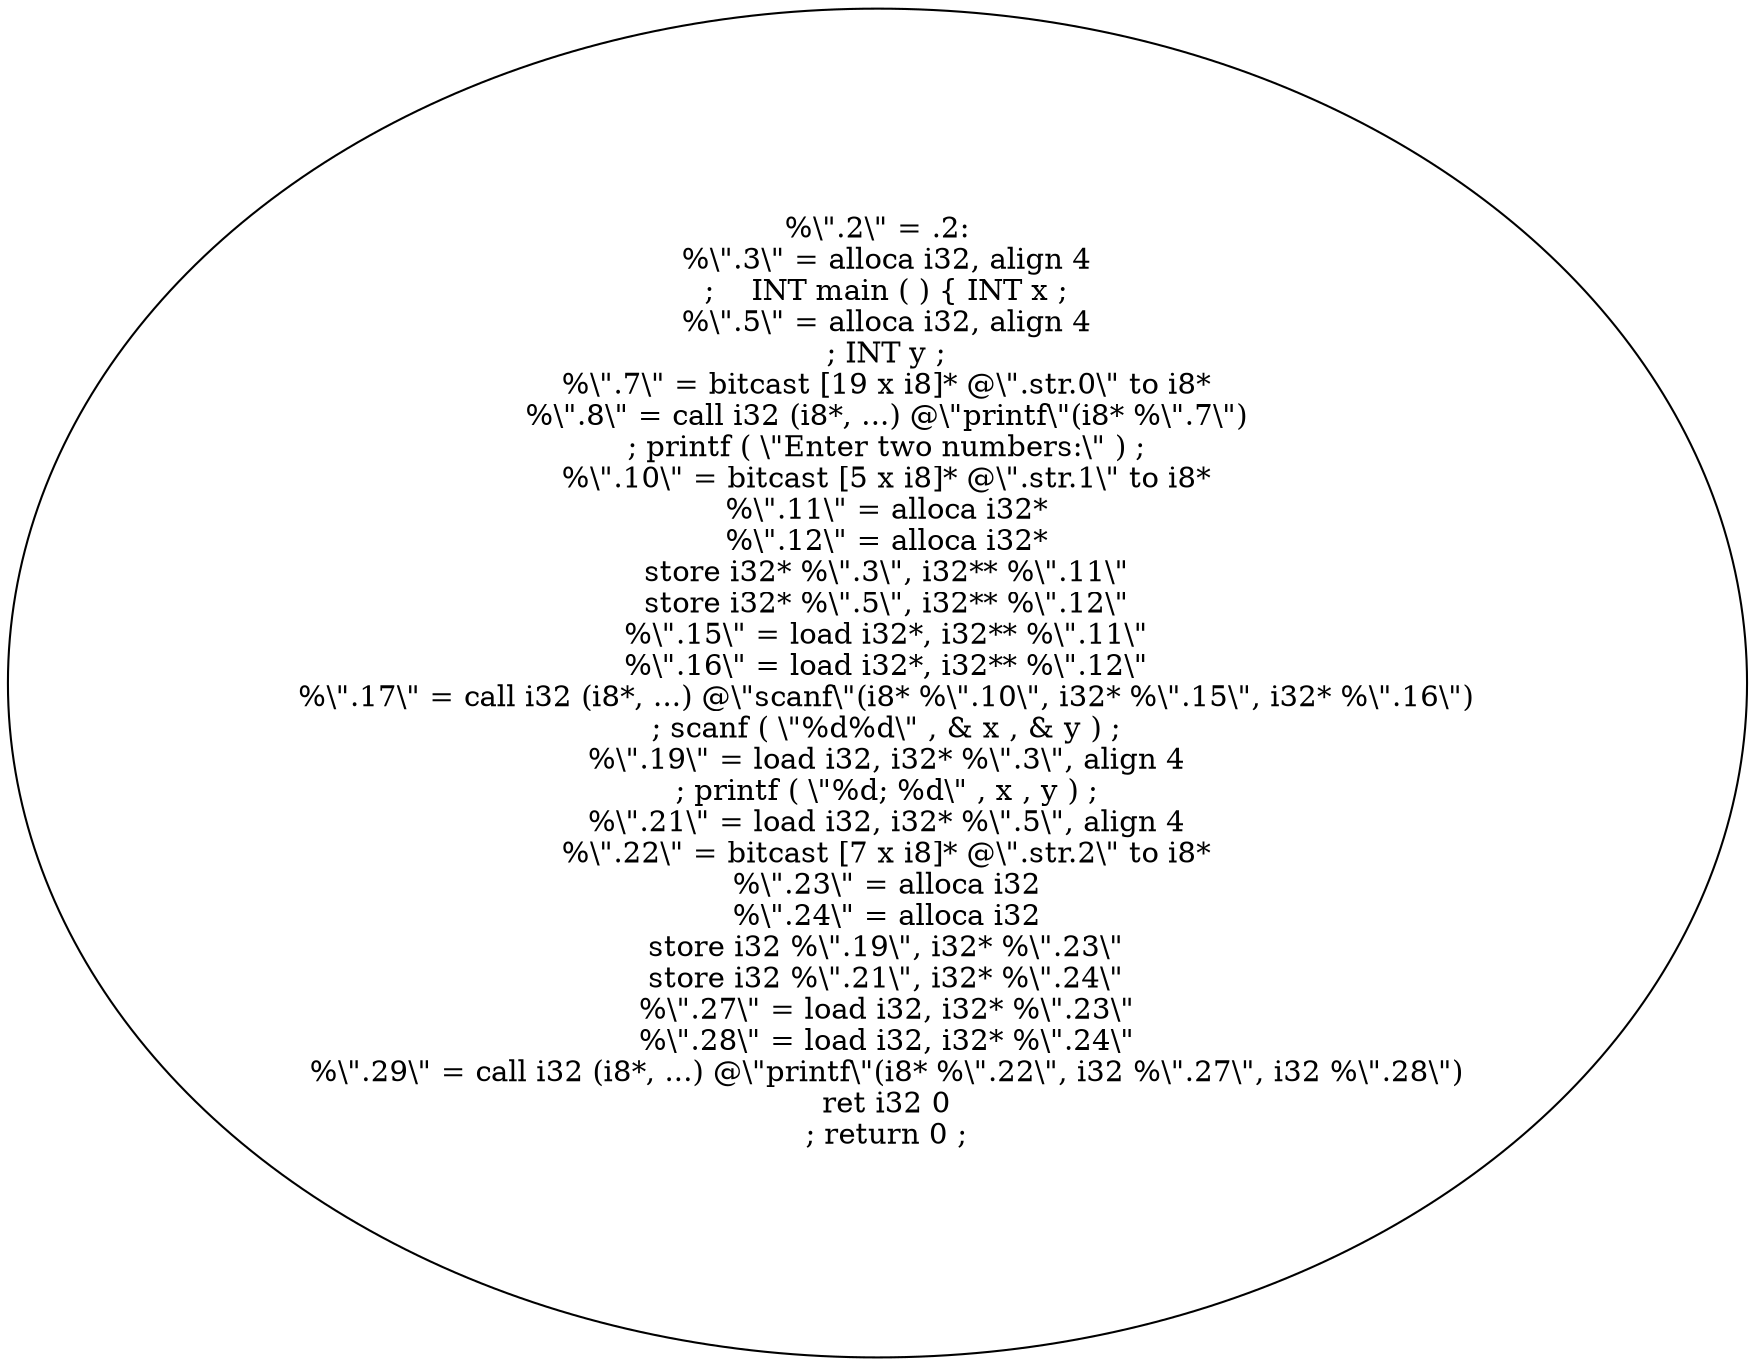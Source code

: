digraph AST {
  "135765456975424" [label="%\\\".2\\\" = .2:
  %\\\".3\\\" = alloca i32, align 4
  ;    INT main ( ) { INT x ;
  %\\\".5\\\" = alloca i32, align 4
  ; INT y ;
  %\\\".7\\\" = bitcast [19 x i8]* @\\\".str.0\\\" to i8*
  %\\\".8\\\" = call i32 (i8*, ...) @\\\"printf\\\"(i8* %\\\".7\\\")
  ; printf ( \\\"Enter two numbers:\\\" ) ;
  %\\\".10\\\" = bitcast [5 x i8]* @\\\".str.1\\\" to i8*
  %\\\".11\\\" = alloca i32*
  %\\\".12\\\" = alloca i32*
  store i32* %\\\".3\\\", i32** %\\\".11\\\"
  store i32* %\\\".5\\\", i32** %\\\".12\\\"
  %\\\".15\\\" = load i32*, i32** %\\\".11\\\"
  %\\\".16\\\" = load i32*, i32** %\\\".12\\\"
  %\\\".17\\\" = call i32 (i8*, ...) @\\\"scanf\\\"(i8* %\\\".10\\\", i32* %\\\".15\\\", i32* %\\\".16\\\")
  ; scanf ( \\\"%d%d\\\" , & x , & y ) ;
  %\\\".19\\\" = load i32, i32* %\\\".3\\\", align 4
  ; printf ( \\\"%d; %d\\\" , x , y ) ;
  %\\\".21\\\" = load i32, i32* %\\\".5\\\", align 4
  %\\\".22\\\" = bitcast [7 x i8]* @\\\".str.2\\\" to i8*
  %\\\".23\\\" = alloca i32
  %\\\".24\\\" = alloca i32
  store i32 %\\\".19\\\", i32* %\\\".23\\\"
  store i32 %\\\".21\\\", i32* %\\\".24\\\"
  %\\\".27\\\" = load i32, i32* %\\\".23\\\"
  %\\\".28\\\" = load i32, i32* %\\\".24\\\"
  %\\\".29\\\" = call i32 (i8*, ...) @\\\"printf\\\"(i8* %\\\".22\\\", i32 %\\\".27\\\", i32 %\\\".28\\\")
  ret i32 0
  ; return 0 ;"];
}
